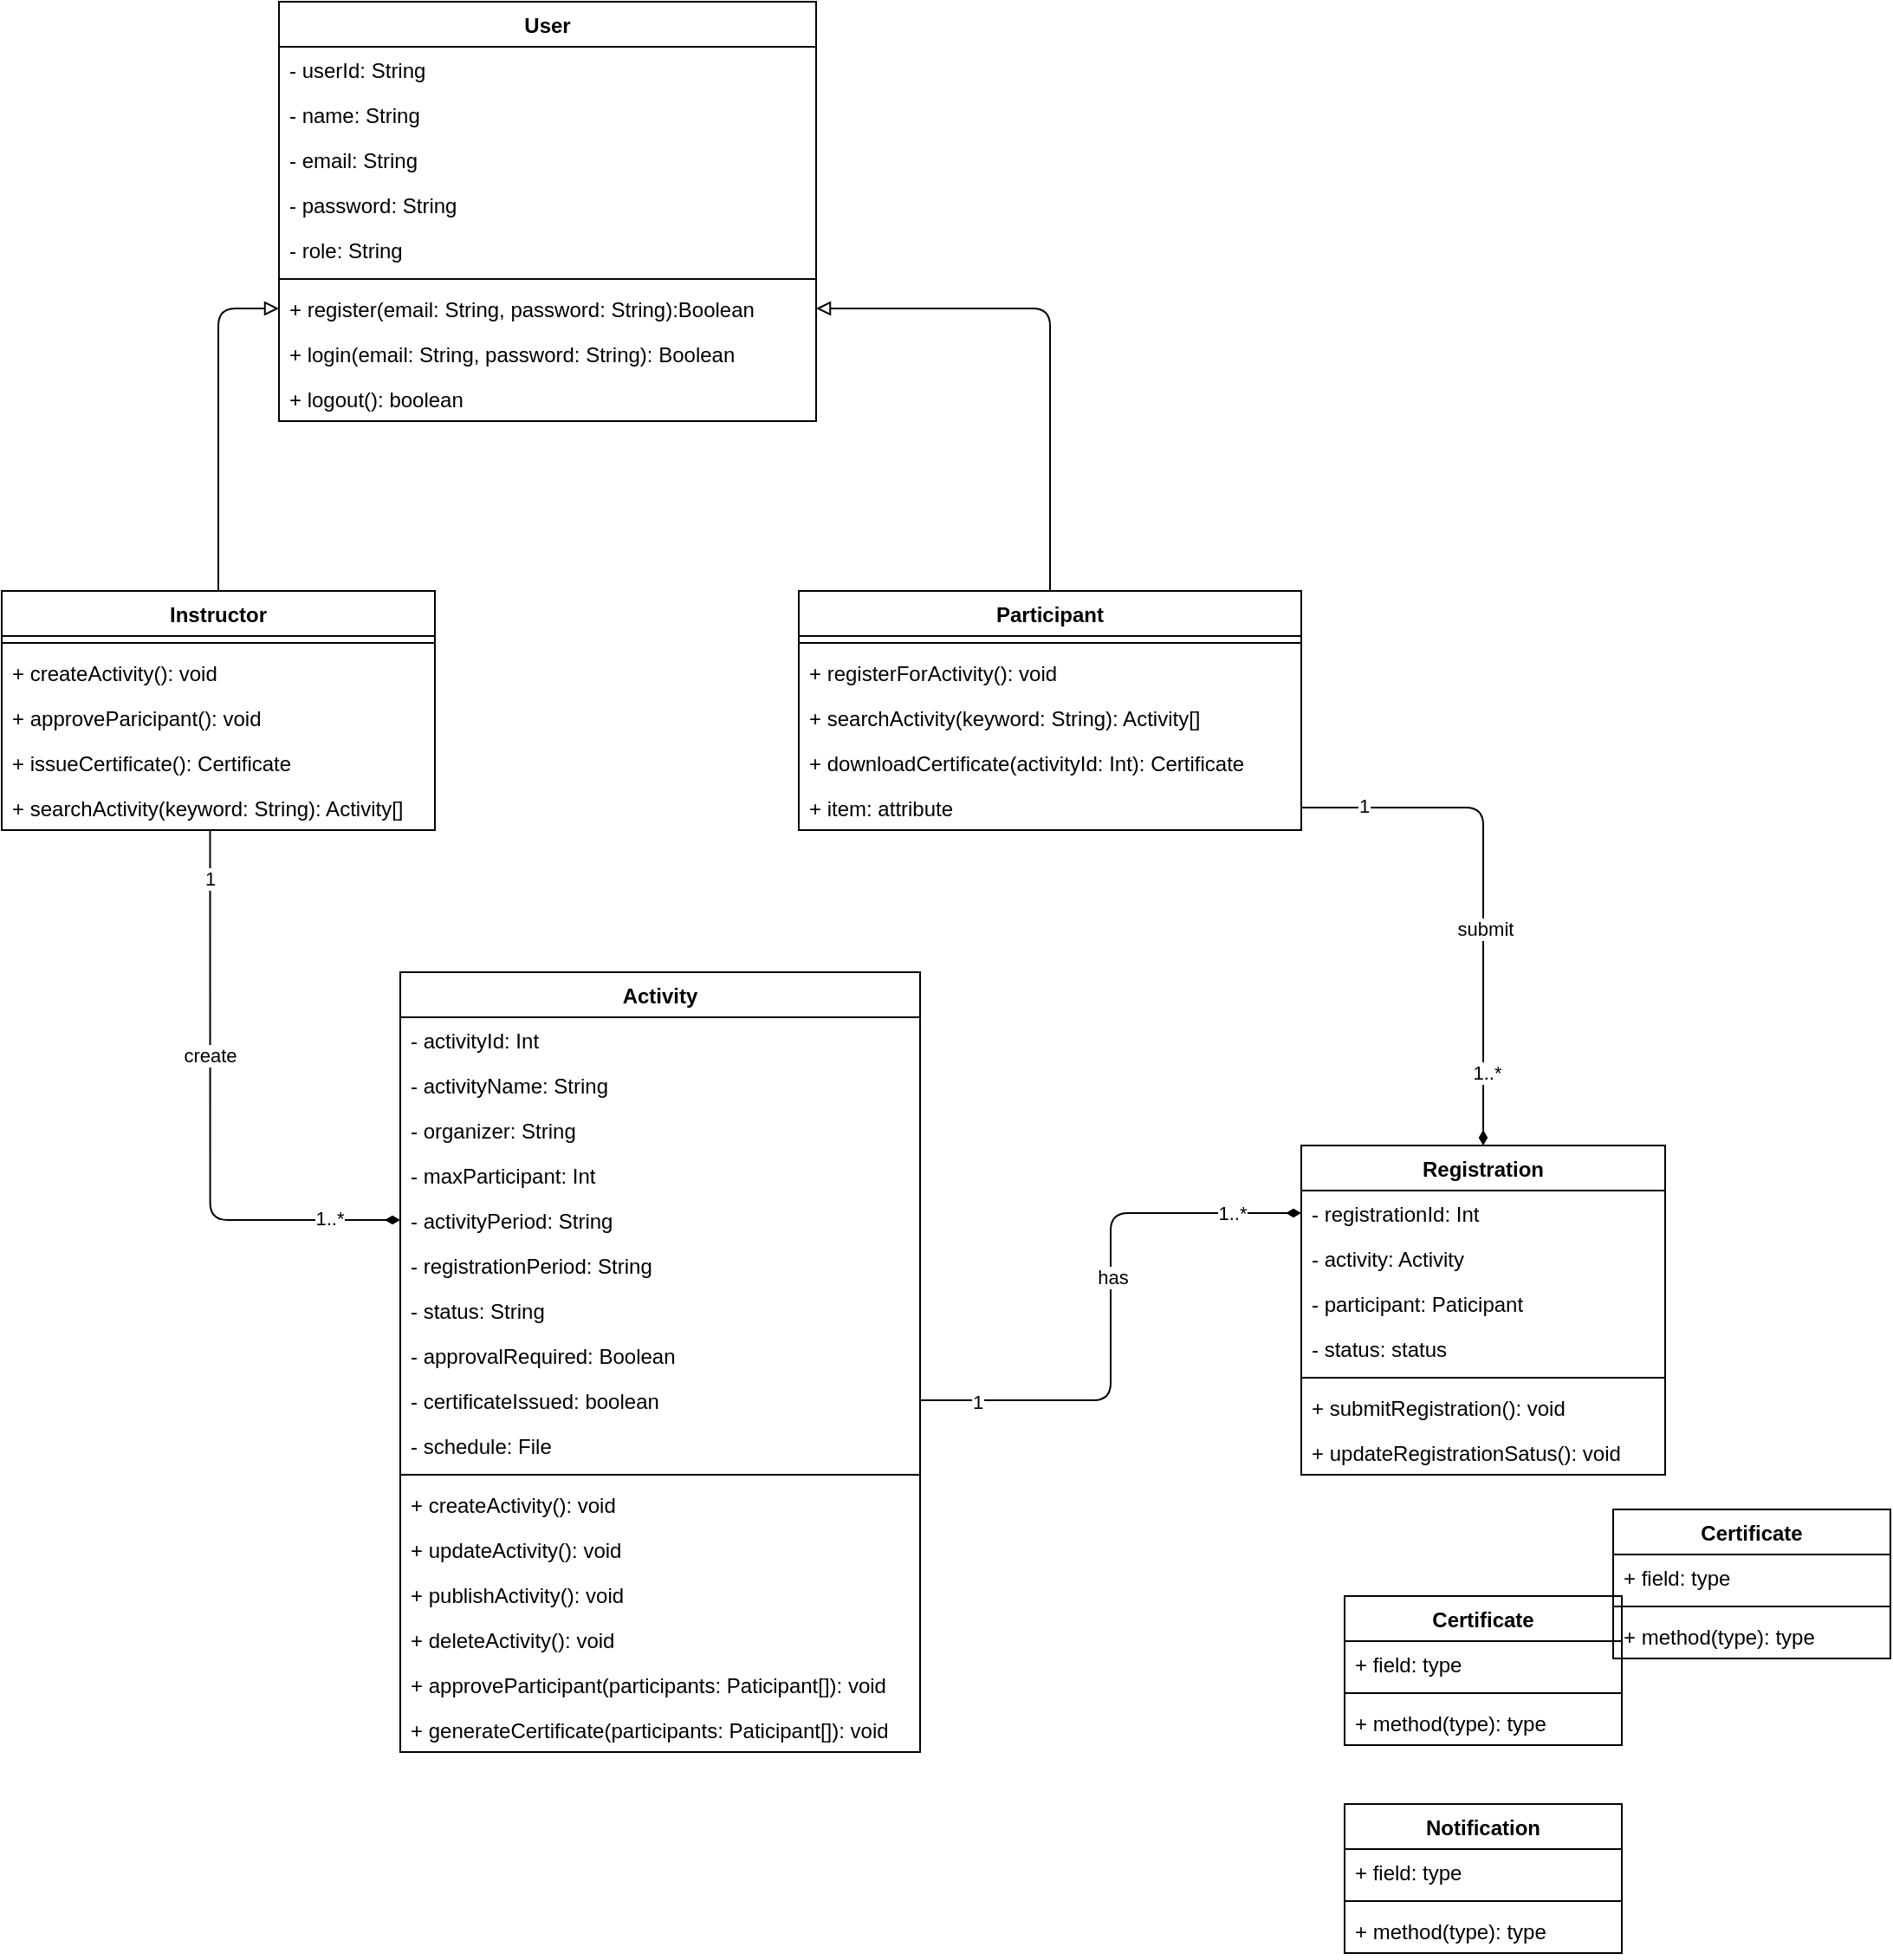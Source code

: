 <mxfile>
    <diagram id="eJfLI3UMIhGGvFNQCz4-" name="Page-1">
        <mxGraphModel dx="1133" dy="776" grid="1" gridSize="10" guides="1" tooltips="1" connect="1" arrows="1" fold="1" page="1" pageScale="1" pageWidth="850" pageHeight="1100" background="none" math="0" shadow="0">
            <root>
                <mxCell id="0"/>
                <mxCell id="1" parent="0"/>
                <mxCell id="57" style="edgeStyle=orthogonalEdgeStyle;html=1;exitX=0.5;exitY=0;exitDx=0;exitDy=0;entryX=1;entryY=0.5;entryDx=0;entryDy=0;elbow=vertical;endArrow=block;endFill=0;" edge="1" parent="1" source="62" target="46">
                    <mxGeometry relative="1" as="geometry">
                        <mxPoint x="500" y="730" as="sourcePoint"/>
                    </mxGeometry>
                </mxCell>
                <mxCell id="43" value="User" style="swimlane;fontStyle=1;align=center;verticalAlign=top;childLayout=stackLayout;horizontal=1;startSize=26;horizontalStack=0;resizeParent=1;resizeParentMax=0;resizeLast=0;collapsible=1;marginBottom=0;" vertex="1" parent="1">
                    <mxGeometry x="190" y="380" width="310" height="242" as="geometry"/>
                </mxCell>
                <mxCell id="44" value="- userId: String" style="text;strokeColor=none;fillColor=none;align=left;verticalAlign=top;spacingLeft=4;spacingRight=4;overflow=hidden;rotatable=0;points=[[0,0.5],[1,0.5]];portConstraint=eastwest;" vertex="1" parent="43">
                    <mxGeometry y="26" width="310" height="26" as="geometry"/>
                </mxCell>
                <mxCell id="53" value="- name: String" style="text;strokeColor=none;fillColor=none;align=left;verticalAlign=top;spacingLeft=4;spacingRight=4;overflow=hidden;rotatable=0;points=[[0,0.5],[1,0.5]];portConstraint=eastwest;" vertex="1" parent="43">
                    <mxGeometry y="52" width="310" height="26" as="geometry"/>
                </mxCell>
                <mxCell id="56" value="- email: String" style="text;strokeColor=none;fillColor=none;align=left;verticalAlign=top;spacingLeft=4;spacingRight=4;overflow=hidden;rotatable=0;points=[[0,0.5],[1,0.5]];portConstraint=eastwest;" vertex="1" parent="43">
                    <mxGeometry y="78" width="310" height="26" as="geometry"/>
                </mxCell>
                <mxCell id="54" value="- password: String" style="text;strokeColor=none;fillColor=none;align=left;verticalAlign=top;spacingLeft=4;spacingRight=4;overflow=hidden;rotatable=0;points=[[0,0.5],[1,0.5]];portConstraint=eastwest;" vertex="1" parent="43">
                    <mxGeometry y="104" width="310" height="26" as="geometry"/>
                </mxCell>
                <mxCell id="55" value="- role: String" style="text;strokeColor=none;fillColor=none;align=left;verticalAlign=top;spacingLeft=4;spacingRight=4;overflow=hidden;rotatable=0;points=[[0,0.5],[1,0.5]];portConstraint=eastwest;" vertex="1" parent="43">
                    <mxGeometry y="130" width="310" height="26" as="geometry"/>
                </mxCell>
                <mxCell id="45" value="" style="line;strokeWidth=1;fillColor=none;align=left;verticalAlign=middle;spacingTop=-1;spacingLeft=3;spacingRight=3;rotatable=0;labelPosition=right;points=[];portConstraint=eastwest;strokeColor=inherit;" vertex="1" parent="43">
                    <mxGeometry y="156" width="310" height="8" as="geometry"/>
                </mxCell>
                <mxCell id="46" value="+ register(email: String, password: String):Boolean" style="text;strokeColor=none;fillColor=none;align=left;verticalAlign=top;spacingLeft=4;spacingRight=4;overflow=hidden;rotatable=0;points=[[0,0.5],[1,0.5]];portConstraint=eastwest;" vertex="1" parent="43">
                    <mxGeometry y="164" width="310" height="26" as="geometry"/>
                </mxCell>
                <mxCell id="68" value="+ login(email: String, password: String): Boolean" style="text;strokeColor=none;fillColor=none;align=left;verticalAlign=top;spacingLeft=4;spacingRight=4;overflow=hidden;rotatable=0;points=[[0,0.5],[1,0.5]];portConstraint=eastwest;" vertex="1" parent="43">
                    <mxGeometry y="190" width="310" height="26" as="geometry"/>
                </mxCell>
                <mxCell id="69" value="+ logout(): boolean" style="text;strokeColor=none;fillColor=none;align=left;verticalAlign=top;spacingLeft=4;spacingRight=4;overflow=hidden;rotatable=0;points=[[0,0.5],[1,0.5]];portConstraint=eastwest;" vertex="1" parent="43">
                    <mxGeometry y="216" width="310" height="26" as="geometry"/>
                </mxCell>
                <mxCell id="67" style="edgeStyle=orthogonalEdgeStyle;html=1;exitX=0.5;exitY=0;exitDx=0;exitDy=0;entryX=0;entryY=0.5;entryDx=0;entryDy=0;endArrow=block;endFill=0;elbow=vertical;" edge="1" parent="1" source="58" target="46">
                    <mxGeometry relative="1" as="geometry"/>
                </mxCell>
                <mxCell id="58" value="Instructor" style="swimlane;fontStyle=1;align=center;verticalAlign=top;childLayout=stackLayout;horizontal=1;startSize=26;horizontalStack=0;resizeParent=1;resizeParentMax=0;resizeLast=0;collapsible=1;marginBottom=0;" vertex="1" parent="1">
                    <mxGeometry x="30" y="720" width="250" height="138" as="geometry"/>
                </mxCell>
                <mxCell id="60" value="" style="line;strokeWidth=1;fillColor=none;align=left;verticalAlign=middle;spacingTop=-1;spacingLeft=3;spacingRight=3;rotatable=0;labelPosition=right;points=[];portConstraint=eastwest;strokeColor=inherit;" vertex="1" parent="58">
                    <mxGeometry y="26" width="250" height="8" as="geometry"/>
                </mxCell>
                <mxCell id="61" value="+ createActivity(): void" style="text;strokeColor=none;fillColor=none;align=left;verticalAlign=top;spacingLeft=4;spacingRight=4;overflow=hidden;rotatable=0;points=[[0,0.5],[1,0.5]];portConstraint=eastwest;" vertex="1" parent="58">
                    <mxGeometry y="34" width="250" height="26" as="geometry"/>
                </mxCell>
                <mxCell id="70" value="+ approveParicipant(): void" style="text;strokeColor=none;fillColor=none;align=left;verticalAlign=top;spacingLeft=4;spacingRight=4;overflow=hidden;rotatable=0;points=[[0,0.5],[1,0.5]];portConstraint=eastwest;" vertex="1" parent="58">
                    <mxGeometry y="60" width="250" height="26" as="geometry"/>
                </mxCell>
                <mxCell id="71" value="+ issueCertificate(): Certificate" style="text;strokeColor=none;fillColor=none;align=left;verticalAlign=top;spacingLeft=4;spacingRight=4;overflow=hidden;rotatable=0;points=[[0,0.5],[1,0.5]];portConstraint=eastwest;" vertex="1" parent="58">
                    <mxGeometry y="86" width="250" height="26" as="geometry"/>
                </mxCell>
                <mxCell id="72" value="+ searchActivity(keyword: String): Activity[]" style="text;strokeColor=none;fillColor=none;align=left;verticalAlign=top;spacingLeft=4;spacingRight=4;overflow=hidden;rotatable=0;points=[[0,0.5],[1,0.5]];portConstraint=eastwest;" vertex="1" parent="58">
                    <mxGeometry y="112" width="250" height="26" as="geometry"/>
                </mxCell>
                <mxCell id="62" value="Participant" style="swimlane;fontStyle=1;align=center;verticalAlign=top;childLayout=stackLayout;horizontal=1;startSize=26;horizontalStack=0;resizeParent=1;resizeParentMax=0;resizeLast=0;collapsible=1;marginBottom=0;" vertex="1" parent="1">
                    <mxGeometry x="490" y="720" width="290" height="138" as="geometry"/>
                </mxCell>
                <mxCell id="64" value="" style="line;strokeWidth=1;fillColor=none;align=left;verticalAlign=middle;spacingTop=-1;spacingLeft=3;spacingRight=3;rotatable=0;labelPosition=right;points=[];portConstraint=eastwest;strokeColor=inherit;" vertex="1" parent="62">
                    <mxGeometry y="26" width="290" height="8" as="geometry"/>
                </mxCell>
                <mxCell id="65" value="+ registerForActivity(): void" style="text;strokeColor=none;fillColor=none;align=left;verticalAlign=top;spacingLeft=4;spacingRight=4;overflow=hidden;rotatable=0;points=[[0,0.5],[1,0.5]];portConstraint=eastwest;" vertex="1" parent="62">
                    <mxGeometry y="34" width="290" height="26" as="geometry"/>
                </mxCell>
                <mxCell id="74" value="+ searchActivity(keyword: String): Activity[]" style="text;strokeColor=none;fillColor=none;align=left;verticalAlign=top;spacingLeft=4;spacingRight=4;overflow=hidden;rotatable=0;points=[[0,0.5],[1,0.5]];portConstraint=eastwest;" vertex="1" parent="62">
                    <mxGeometry y="60" width="290" height="26" as="geometry"/>
                </mxCell>
                <mxCell id="73" value="+ downloadCertificate(activityId: Int): Certificate" style="text;strokeColor=none;fillColor=none;align=left;verticalAlign=top;spacingLeft=4;spacingRight=4;overflow=hidden;rotatable=0;points=[[0,0.5],[1,0.5]];portConstraint=eastwest;" vertex="1" parent="62">
                    <mxGeometry y="86" width="290" height="26" as="geometry"/>
                </mxCell>
                <mxCell id="75" value="+ item: attribute" style="text;strokeColor=none;fillColor=none;align=left;verticalAlign=top;spacingLeft=4;spacingRight=4;overflow=hidden;rotatable=0;points=[[0,0.5],[1,0.5]];portConstraint=eastwest;" vertex="1" parent="62">
                    <mxGeometry y="112" width="290" height="26" as="geometry"/>
                </mxCell>
                <mxCell id="76" value="Activity" style="swimlane;fontStyle=1;align=center;verticalAlign=top;childLayout=stackLayout;horizontal=1;startSize=26;horizontalStack=0;resizeParent=1;resizeParentMax=0;resizeLast=0;collapsible=1;marginBottom=0;" vertex="1" parent="1">
                    <mxGeometry x="260" y="940" width="300" height="450" as="geometry"/>
                </mxCell>
                <mxCell id="85" value="- activityId: Int" style="text;strokeColor=none;fillColor=none;align=left;verticalAlign=top;spacingLeft=4;spacingRight=4;overflow=hidden;rotatable=0;points=[[0,0.5],[1,0.5]];portConstraint=eastwest;" vertex="1" parent="76">
                    <mxGeometry y="26" width="300" height="26" as="geometry"/>
                </mxCell>
                <mxCell id="84" value="- activityName: String" style="text;strokeColor=none;fillColor=none;align=left;verticalAlign=top;spacingLeft=4;spacingRight=4;overflow=hidden;rotatable=0;points=[[0,0.5],[1,0.5]];portConstraint=eastwest;" vertex="1" parent="76">
                    <mxGeometry y="52" width="300" height="26" as="geometry"/>
                </mxCell>
                <mxCell id="87" value="- organizer: String" style="text;strokeColor=none;fillColor=none;align=left;verticalAlign=top;spacingLeft=4;spacingRight=4;overflow=hidden;rotatable=0;points=[[0,0.5],[1,0.5]];portConstraint=eastwest;" vertex="1" parent="76">
                    <mxGeometry y="78" width="300" height="26" as="geometry"/>
                </mxCell>
                <mxCell id="86" value="- maxParticipant: Int" style="text;strokeColor=none;fillColor=none;align=left;verticalAlign=top;spacingLeft=4;spacingRight=4;overflow=hidden;rotatable=0;points=[[0,0.5],[1,0.5]];portConstraint=eastwest;" vertex="1" parent="76">
                    <mxGeometry y="104" width="300" height="26" as="geometry"/>
                </mxCell>
                <mxCell id="88" value="- activityPeriod: String" style="text;strokeColor=none;fillColor=none;align=left;verticalAlign=top;spacingLeft=4;spacingRight=4;overflow=hidden;rotatable=0;points=[[0,0.5],[1,0.5]];portConstraint=eastwest;" vertex="1" parent="76">
                    <mxGeometry y="130" width="300" height="26" as="geometry"/>
                </mxCell>
                <mxCell id="90" value="- registrationPeriod: String" style="text;strokeColor=none;fillColor=none;align=left;verticalAlign=top;spacingLeft=4;spacingRight=4;overflow=hidden;rotatable=0;points=[[0,0.5],[1,0.5]];portConstraint=eastwest;" vertex="1" parent="76">
                    <mxGeometry y="156" width="300" height="26" as="geometry"/>
                </mxCell>
                <mxCell id="91" value="- status: String" style="text;strokeColor=none;fillColor=none;align=left;verticalAlign=top;spacingLeft=4;spacingRight=4;overflow=hidden;rotatable=0;points=[[0,0.5],[1,0.5]];portConstraint=eastwest;" vertex="1" parent="76">
                    <mxGeometry y="182" width="300" height="26" as="geometry"/>
                </mxCell>
                <mxCell id="92" value="- approvalRequired: Boolean" style="text;strokeColor=none;fillColor=none;align=left;verticalAlign=top;spacingLeft=4;spacingRight=4;overflow=hidden;rotatable=0;points=[[0,0.5],[1,0.5]];portConstraint=eastwest;" vertex="1" parent="76">
                    <mxGeometry y="208" width="300" height="26" as="geometry"/>
                </mxCell>
                <mxCell id="93" value="- certificateIssued: boolean" style="text;strokeColor=none;fillColor=none;align=left;verticalAlign=top;spacingLeft=4;spacingRight=4;overflow=hidden;rotatable=0;points=[[0,0.5],[1,0.5]];portConstraint=eastwest;" vertex="1" parent="76">
                    <mxGeometry y="234" width="300" height="26" as="geometry"/>
                </mxCell>
                <mxCell id="94" value="- schedule: File" style="text;strokeColor=none;fillColor=none;align=left;verticalAlign=top;spacingLeft=4;spacingRight=4;overflow=hidden;rotatable=0;points=[[0,0.5],[1,0.5]];portConstraint=eastwest;" vertex="1" parent="76">
                    <mxGeometry y="260" width="300" height="26" as="geometry"/>
                </mxCell>
                <mxCell id="78" value="" style="line;strokeWidth=1;fillColor=none;align=left;verticalAlign=middle;spacingTop=-1;spacingLeft=3;spacingRight=3;rotatable=0;labelPosition=right;points=[];portConstraint=eastwest;strokeColor=inherit;" vertex="1" parent="76">
                    <mxGeometry y="286" width="300" height="8" as="geometry"/>
                </mxCell>
                <mxCell id="79" value="+ createActivity(): void" style="text;strokeColor=none;fillColor=none;align=left;verticalAlign=top;spacingLeft=4;spacingRight=4;overflow=hidden;rotatable=0;points=[[0,0.5],[1,0.5]];portConstraint=eastwest;" vertex="1" parent="76">
                    <mxGeometry y="294" width="300" height="26" as="geometry"/>
                </mxCell>
                <mxCell id="95" value="+ updateActivity(): void" style="text;strokeColor=none;fillColor=none;align=left;verticalAlign=top;spacingLeft=4;spacingRight=4;overflow=hidden;rotatable=0;points=[[0,0.5],[1,0.5]];portConstraint=eastwest;" vertex="1" parent="76">
                    <mxGeometry y="320" width="300" height="26" as="geometry"/>
                </mxCell>
                <mxCell id="96" value="+ publishActivity(): void" style="text;strokeColor=none;fillColor=none;align=left;verticalAlign=top;spacingLeft=4;spacingRight=4;overflow=hidden;rotatable=0;points=[[0,0.5],[1,0.5]];portConstraint=eastwest;" vertex="1" parent="76">
                    <mxGeometry y="346" width="300" height="26" as="geometry"/>
                </mxCell>
                <mxCell id="97" value="+ deleteActivity(): void" style="text;strokeColor=none;fillColor=none;align=left;verticalAlign=top;spacingLeft=4;spacingRight=4;overflow=hidden;rotatable=0;points=[[0,0.5],[1,0.5]];portConstraint=eastwest;" vertex="1" parent="76">
                    <mxGeometry y="372" width="300" height="26" as="geometry"/>
                </mxCell>
                <mxCell id="98" value="+ approveParticipant(participants: Paticipant[]): void" style="text;strokeColor=none;fillColor=none;align=left;verticalAlign=top;spacingLeft=4;spacingRight=4;overflow=hidden;rotatable=0;points=[[0,0.5],[1,0.5]];portConstraint=eastwest;" vertex="1" parent="76">
                    <mxGeometry y="398" width="300" height="26" as="geometry"/>
                </mxCell>
                <mxCell id="100" value="+ generateCertificate(participants: Paticipant[]): void" style="text;strokeColor=none;fillColor=none;align=left;verticalAlign=top;spacingLeft=4;spacingRight=4;overflow=hidden;rotatable=0;points=[[0,0.5],[1,0.5]];portConstraint=eastwest;" vertex="1" parent="76">
                    <mxGeometry y="424" width="300" height="26" as="geometry"/>
                </mxCell>
                <mxCell id="80" style="edgeStyle=orthogonalEdgeStyle;html=1;exitX=0;exitY=0.5;exitDx=0;exitDy=0;entryX=0.481;entryY=1.01;entryDx=0;entryDy=0;entryPerimeter=0;endArrow=none;endFill=0;elbow=vertical;startArrow=diamondThin;startFill=1;" edge="1" parent="1" source="88" target="72">
                    <mxGeometry relative="1" as="geometry">
                        <mxPoint x="260" y="1183" as="sourcePoint"/>
                    </mxGeometry>
                </mxCell>
                <mxCell id="81" value="1" style="edgeLabel;html=1;align=center;verticalAlign=middle;resizable=0;points=[];" vertex="1" connectable="0" parent="80">
                    <mxGeometry x="0.858" y="1" relative="1" as="geometry">
                        <mxPoint y="4" as="offset"/>
                    </mxGeometry>
                </mxCell>
                <mxCell id="82" value="1..*" style="edgeLabel;html=1;align=center;verticalAlign=middle;resizable=0;points=[];" vertex="1" connectable="0" parent="80">
                    <mxGeometry x="-0.852" y="-1" relative="1" as="geometry">
                        <mxPoint x="-17" as="offset"/>
                    </mxGeometry>
                </mxCell>
                <mxCell id="116" value="create" style="edgeLabel;html=1;align=center;verticalAlign=middle;resizable=0;points=[];" vertex="1" connectable="0" parent="80">
                    <mxGeometry x="0.225" y="1" relative="1" as="geometry">
                        <mxPoint as="offset"/>
                    </mxGeometry>
                </mxCell>
                <mxCell id="106" value="Registration" style="swimlane;fontStyle=1;align=center;verticalAlign=top;childLayout=stackLayout;horizontal=1;startSize=26;horizontalStack=0;resizeParent=1;resizeParentMax=0;resizeLast=0;collapsible=1;marginBottom=0;" vertex="1" parent="1">
                    <mxGeometry x="780" y="1040" width="210" height="190" as="geometry"/>
                </mxCell>
                <mxCell id="107" value="- registrationId: Int" style="text;strokeColor=none;fillColor=none;align=left;verticalAlign=top;spacingLeft=4;spacingRight=4;overflow=hidden;rotatable=0;points=[[0,0.5],[1,0.5]];portConstraint=eastwest;" vertex="1" parent="106">
                    <mxGeometry y="26" width="210" height="26" as="geometry"/>
                </mxCell>
                <mxCell id="119" value="- activity: Activity" style="text;strokeColor=none;fillColor=none;align=left;verticalAlign=top;spacingLeft=4;spacingRight=4;overflow=hidden;rotatable=0;points=[[0,0.5],[1,0.5]];portConstraint=eastwest;" vertex="1" parent="106">
                    <mxGeometry y="52" width="210" height="26" as="geometry"/>
                </mxCell>
                <mxCell id="120" value="- participant: Paticipant" style="text;strokeColor=none;fillColor=none;align=left;verticalAlign=top;spacingLeft=4;spacingRight=4;overflow=hidden;rotatable=0;points=[[0,0.5],[1,0.5]];portConstraint=eastwest;" vertex="1" parent="106">
                    <mxGeometry y="78" width="210" height="26" as="geometry"/>
                </mxCell>
                <mxCell id="121" value="- status: status" style="text;strokeColor=none;fillColor=none;align=left;verticalAlign=top;spacingLeft=4;spacingRight=4;overflow=hidden;rotatable=0;points=[[0,0.5],[1,0.5]];portConstraint=eastwest;" vertex="1" parent="106">
                    <mxGeometry y="104" width="210" height="26" as="geometry"/>
                </mxCell>
                <mxCell id="108" value="" style="line;strokeWidth=1;fillColor=none;align=left;verticalAlign=middle;spacingTop=-1;spacingLeft=3;spacingRight=3;rotatable=0;labelPosition=right;points=[];portConstraint=eastwest;strokeColor=inherit;" vertex="1" parent="106">
                    <mxGeometry y="130" width="210" height="8" as="geometry"/>
                </mxCell>
                <mxCell id="109" value="+ submitRegistration(): void" style="text;strokeColor=none;fillColor=none;align=left;verticalAlign=top;spacingLeft=4;spacingRight=4;overflow=hidden;rotatable=0;points=[[0,0.5],[1,0.5]];portConstraint=eastwest;" vertex="1" parent="106">
                    <mxGeometry y="138" width="210" height="26" as="geometry"/>
                </mxCell>
                <mxCell id="122" value="+ updateRegistrationSatus(): void" style="text;strokeColor=none;fillColor=none;align=left;verticalAlign=top;spacingLeft=4;spacingRight=4;overflow=hidden;rotatable=0;points=[[0,0.5],[1,0.5]];portConstraint=eastwest;" vertex="1" parent="106">
                    <mxGeometry y="164" width="210" height="26" as="geometry"/>
                </mxCell>
                <mxCell id="110" style="edgeStyle=orthogonalEdgeStyle;html=1;exitX=1;exitY=0.5;exitDx=0;exitDy=0;startArrow=none;startFill=0;endArrow=diamondThin;endFill=1;elbow=vertical;" edge="1" parent="1" source="75" target="106">
                    <mxGeometry relative="1" as="geometry"/>
                </mxCell>
                <mxCell id="112" value="1" style="edgeLabel;html=1;align=center;verticalAlign=middle;resizable=0;points=[];" vertex="1" connectable="0" parent="110">
                    <mxGeometry x="-0.761" y="1" relative="1" as="geometry">
                        <mxPoint as="offset"/>
                    </mxGeometry>
                </mxCell>
                <mxCell id="113" value="1..*" style="edgeLabel;html=1;align=center;verticalAlign=middle;resizable=0;points=[];" vertex="1" connectable="0" parent="110">
                    <mxGeometry x="0.81" y="2" relative="1" as="geometry">
                        <mxPoint y="-14" as="offset"/>
                    </mxGeometry>
                </mxCell>
                <mxCell id="118" value="submit" style="edgeLabel;html=1;align=center;verticalAlign=middle;resizable=0;points=[];" vertex="1" connectable="0" parent="110">
                    <mxGeometry x="0.165" y="1" relative="1" as="geometry">
                        <mxPoint as="offset"/>
                    </mxGeometry>
                </mxCell>
                <mxCell id="111" style="edgeStyle=orthogonalEdgeStyle;html=1;exitX=0;exitY=0.5;exitDx=0;exitDy=0;entryX=1;entryY=0.5;entryDx=0;entryDy=0;startArrow=diamondThin;startFill=1;endArrow=none;endFill=0;elbow=vertical;" edge="1" parent="1" source="107" target="93">
                    <mxGeometry relative="1" as="geometry"/>
                </mxCell>
                <mxCell id="114" value="1..*" style="edgeLabel;html=1;align=center;verticalAlign=middle;resizable=0;points=[];" vertex="1" connectable="0" parent="111">
                    <mxGeometry x="-0.877" y="1" relative="1" as="geometry">
                        <mxPoint x="-20" y="-1" as="offset"/>
                    </mxGeometry>
                </mxCell>
                <mxCell id="115" value="1" style="edgeLabel;html=1;align=center;verticalAlign=middle;resizable=0;points=[];" vertex="1" connectable="0" parent="111">
                    <mxGeometry x="0.8" y="1" relative="1" as="geometry">
                        <mxPoint as="offset"/>
                    </mxGeometry>
                </mxCell>
                <mxCell id="117" value="has" style="edgeLabel;html=1;align=center;verticalAlign=middle;resizable=0;points=[];" vertex="1" connectable="0" parent="111">
                    <mxGeometry x="-0.106" y="1" relative="1" as="geometry">
                        <mxPoint as="offset"/>
                    </mxGeometry>
                </mxCell>
                <mxCell id="124" value="Certificate" style="swimlane;fontStyle=1;align=center;verticalAlign=top;childLayout=stackLayout;horizontal=1;startSize=26;horizontalStack=0;resizeParent=1;resizeParentMax=0;resizeLast=0;collapsible=1;marginBottom=0;" vertex="1" parent="1">
                    <mxGeometry x="805" y="1300" width="160" height="86" as="geometry"/>
                </mxCell>
                <mxCell id="125" value="+ field: type" style="text;strokeColor=none;fillColor=none;align=left;verticalAlign=top;spacingLeft=4;spacingRight=4;overflow=hidden;rotatable=0;points=[[0,0.5],[1,0.5]];portConstraint=eastwest;" vertex="1" parent="124">
                    <mxGeometry y="26" width="160" height="26" as="geometry"/>
                </mxCell>
                <mxCell id="126" value="" style="line;strokeWidth=1;fillColor=none;align=left;verticalAlign=middle;spacingTop=-1;spacingLeft=3;spacingRight=3;rotatable=0;labelPosition=right;points=[];portConstraint=eastwest;strokeColor=inherit;" vertex="1" parent="124">
                    <mxGeometry y="52" width="160" height="8" as="geometry"/>
                </mxCell>
                <mxCell id="127" value="+ method(type): type" style="text;strokeColor=none;fillColor=none;align=left;verticalAlign=top;spacingLeft=4;spacingRight=4;overflow=hidden;rotatable=0;points=[[0,0.5],[1,0.5]];portConstraint=eastwest;" vertex="1" parent="124">
                    <mxGeometry y="60" width="160" height="26" as="geometry"/>
                </mxCell>
                <mxCell id="128" value="Notification" style="swimlane;fontStyle=1;align=center;verticalAlign=top;childLayout=stackLayout;horizontal=1;startSize=26;horizontalStack=0;resizeParent=1;resizeParentMax=0;resizeLast=0;collapsible=1;marginBottom=0;" vertex="1" parent="1">
                    <mxGeometry x="805" y="1420" width="160" height="86" as="geometry"/>
                </mxCell>
                <mxCell id="129" value="+ field: type" style="text;strokeColor=none;fillColor=none;align=left;verticalAlign=top;spacingLeft=4;spacingRight=4;overflow=hidden;rotatable=0;points=[[0,0.5],[1,0.5]];portConstraint=eastwest;" vertex="1" parent="128">
                    <mxGeometry y="26" width="160" height="26" as="geometry"/>
                </mxCell>
                <mxCell id="130" value="" style="line;strokeWidth=1;fillColor=none;align=left;verticalAlign=middle;spacingTop=-1;spacingLeft=3;spacingRight=3;rotatable=0;labelPosition=right;points=[];portConstraint=eastwest;strokeColor=inherit;" vertex="1" parent="128">
                    <mxGeometry y="52" width="160" height="8" as="geometry"/>
                </mxCell>
                <mxCell id="131" value="+ method(type): type" style="text;strokeColor=none;fillColor=none;align=left;verticalAlign=top;spacingLeft=4;spacingRight=4;overflow=hidden;rotatable=0;points=[[0,0.5],[1,0.5]];portConstraint=eastwest;" vertex="1" parent="128">
                    <mxGeometry y="60" width="160" height="26" as="geometry"/>
                </mxCell>
                <mxCell id="132" value="Certificate" style="swimlane;fontStyle=1;align=center;verticalAlign=top;childLayout=stackLayout;horizontal=1;startSize=26;horizontalStack=0;resizeParent=1;resizeParentMax=0;resizeLast=0;collapsible=1;marginBottom=0;" vertex="1" parent="1">
                    <mxGeometry x="960" y="1250" width="160" height="86" as="geometry"/>
                </mxCell>
                <mxCell id="133" value="+ field: type" style="text;strokeColor=none;fillColor=none;align=left;verticalAlign=top;spacingLeft=4;spacingRight=4;overflow=hidden;rotatable=0;points=[[0,0.5],[1,0.5]];portConstraint=eastwest;" vertex="1" parent="132">
                    <mxGeometry y="26" width="160" height="26" as="geometry"/>
                </mxCell>
                <mxCell id="134" value="" style="line;strokeWidth=1;fillColor=none;align=left;verticalAlign=middle;spacingTop=-1;spacingLeft=3;spacingRight=3;rotatable=0;labelPosition=right;points=[];portConstraint=eastwest;strokeColor=inherit;" vertex="1" parent="132">
                    <mxGeometry y="52" width="160" height="8" as="geometry"/>
                </mxCell>
                <mxCell id="135" value="+ method(type): type" style="text;strokeColor=none;fillColor=none;align=left;verticalAlign=top;spacingLeft=4;spacingRight=4;overflow=hidden;rotatable=0;points=[[0,0.5],[1,0.5]];portConstraint=eastwest;" vertex="1" parent="132">
                    <mxGeometry y="60" width="160" height="26" as="geometry"/>
                </mxCell>
            </root>
        </mxGraphModel>
    </diagram>
</mxfile>